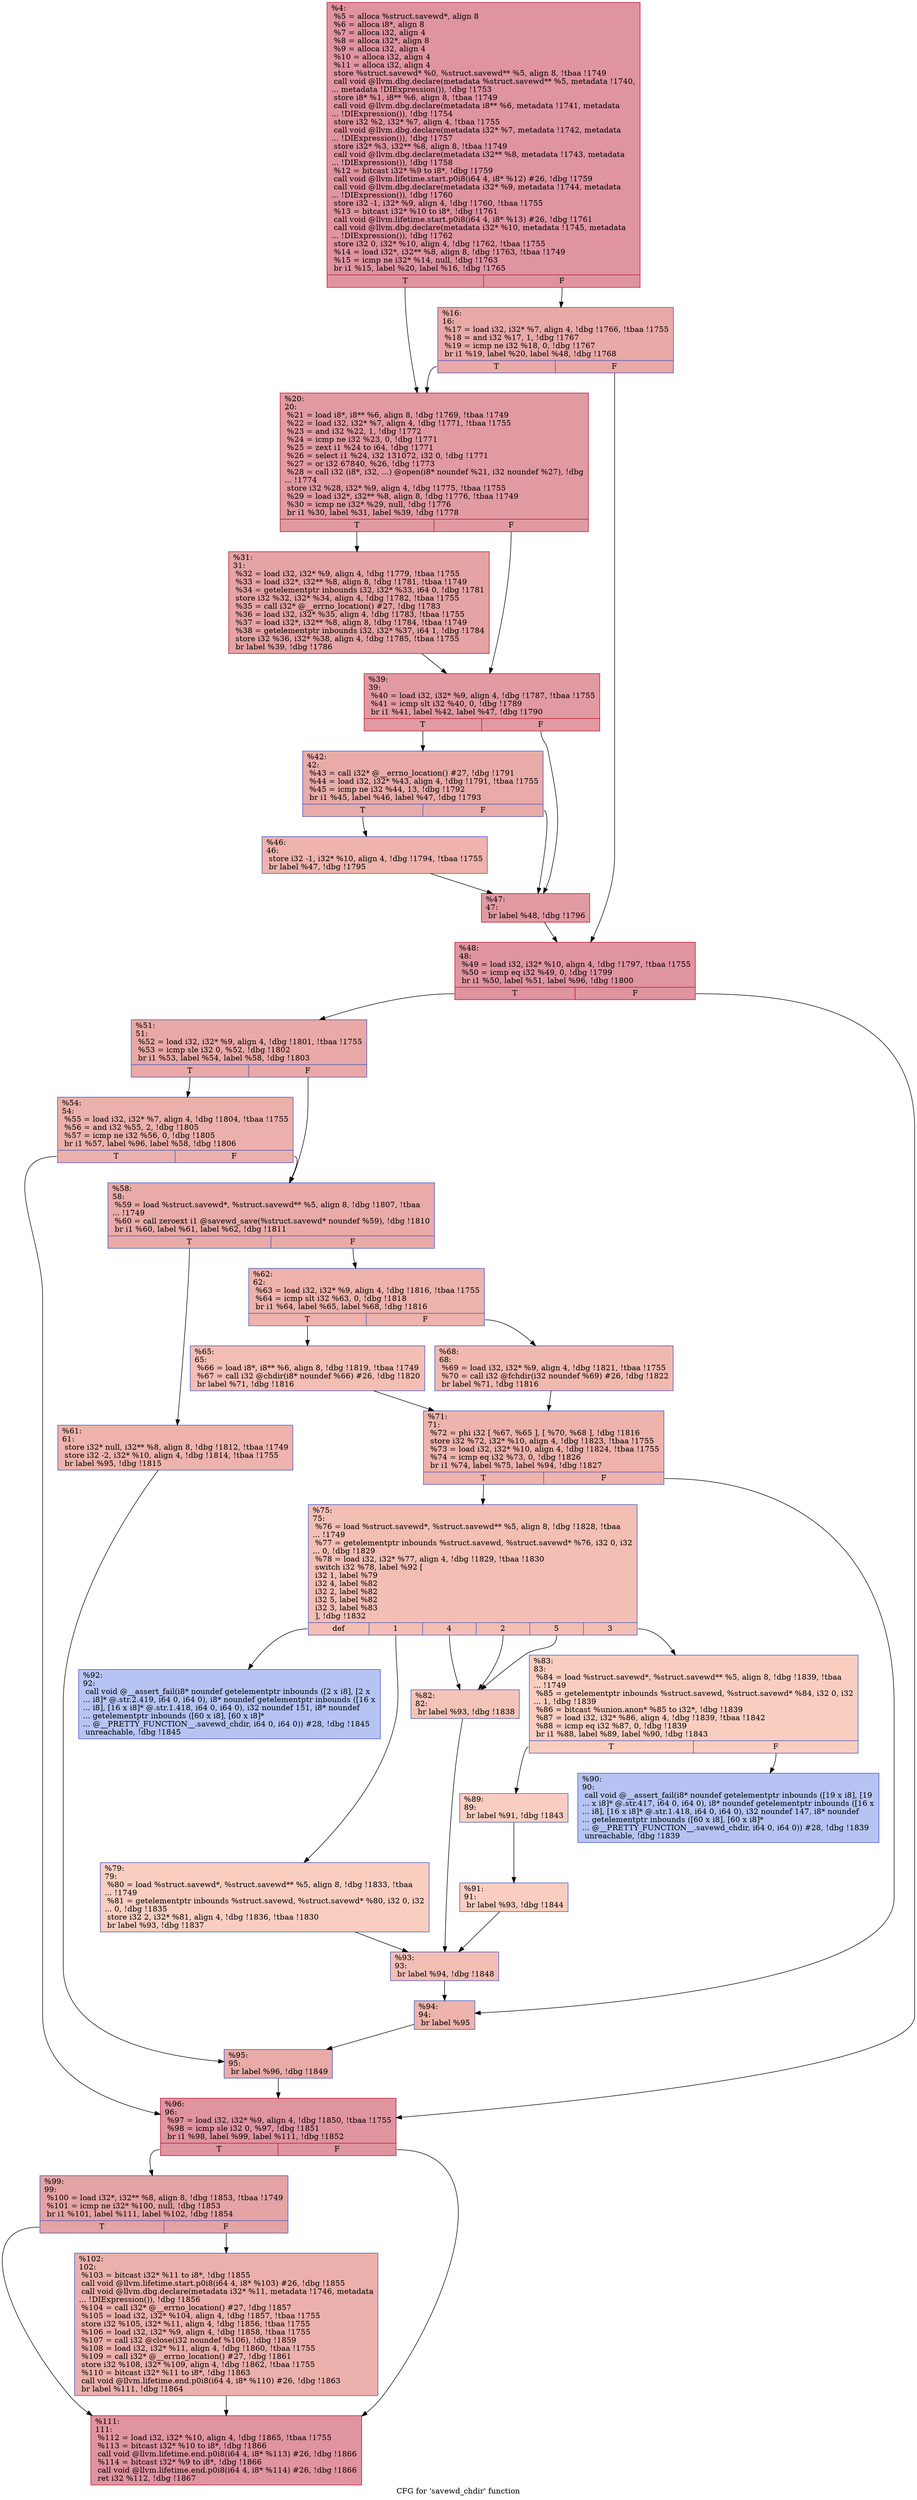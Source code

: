 digraph "CFG for 'savewd_chdir' function" {
	label="CFG for 'savewd_chdir' function";

	Node0x1b2c6e0 [shape=record,color="#b70d28ff", style=filled, fillcolor="#b70d2870",label="{%4:\l  %5 = alloca %struct.savewd*, align 8\l  %6 = alloca i8*, align 8\l  %7 = alloca i32, align 4\l  %8 = alloca i32*, align 8\l  %9 = alloca i32, align 4\l  %10 = alloca i32, align 4\l  %11 = alloca i32, align 4\l  store %struct.savewd* %0, %struct.savewd** %5, align 8, !tbaa !1749\l  call void @llvm.dbg.declare(metadata %struct.savewd** %5, metadata !1740,\l... metadata !DIExpression()), !dbg !1753\l  store i8* %1, i8** %6, align 8, !tbaa !1749\l  call void @llvm.dbg.declare(metadata i8** %6, metadata !1741, metadata\l... !DIExpression()), !dbg !1754\l  store i32 %2, i32* %7, align 4, !tbaa !1755\l  call void @llvm.dbg.declare(metadata i32* %7, metadata !1742, metadata\l... !DIExpression()), !dbg !1757\l  store i32* %3, i32** %8, align 8, !tbaa !1749\l  call void @llvm.dbg.declare(metadata i32** %8, metadata !1743, metadata\l... !DIExpression()), !dbg !1758\l  %12 = bitcast i32* %9 to i8*, !dbg !1759\l  call void @llvm.lifetime.start.p0i8(i64 4, i8* %12) #26, !dbg !1759\l  call void @llvm.dbg.declare(metadata i32* %9, metadata !1744, metadata\l... !DIExpression()), !dbg !1760\l  store i32 -1, i32* %9, align 4, !dbg !1760, !tbaa !1755\l  %13 = bitcast i32* %10 to i8*, !dbg !1761\l  call void @llvm.lifetime.start.p0i8(i64 4, i8* %13) #26, !dbg !1761\l  call void @llvm.dbg.declare(metadata i32* %10, metadata !1745, metadata\l... !DIExpression()), !dbg !1762\l  store i32 0, i32* %10, align 4, !dbg !1762, !tbaa !1755\l  %14 = load i32*, i32** %8, align 8, !dbg !1763, !tbaa !1749\l  %15 = icmp ne i32* %14, null, !dbg !1763\l  br i1 %15, label %20, label %16, !dbg !1765\l|{<s0>T|<s1>F}}"];
	Node0x1b2c6e0:s0 -> Node0x1b2c890;
	Node0x1b2c6e0:s1 -> Node0x1b2c840;
	Node0x1b2c840 [shape=record,color="#3d50c3ff", style=filled, fillcolor="#ca3b3770",label="{%16:\l16:                                               \l  %17 = load i32, i32* %7, align 4, !dbg !1766, !tbaa !1755\l  %18 = and i32 %17, 1, !dbg !1767\l  %19 = icmp ne i32 %18, 0, !dbg !1767\l  br i1 %19, label %20, label %48, !dbg !1768\l|{<s0>T|<s1>F}}"];
	Node0x1b2c840:s0 -> Node0x1b2c890;
	Node0x1b2c840:s1 -> Node0x1b2ca70;
	Node0x1b2c890 [shape=record,color="#b70d28ff", style=filled, fillcolor="#bb1b2c70",label="{%20:\l20:                                               \l  %21 = load i8*, i8** %6, align 8, !dbg !1769, !tbaa !1749\l  %22 = load i32, i32* %7, align 4, !dbg !1771, !tbaa !1755\l  %23 = and i32 %22, 1, !dbg !1772\l  %24 = icmp ne i32 %23, 0, !dbg !1771\l  %25 = zext i1 %24 to i64, !dbg !1771\l  %26 = select i1 %24, i32 131072, i32 0, !dbg !1771\l  %27 = or i32 67840, %26, !dbg !1773\l  %28 = call i32 (i8*, i32, ...) @open(i8* noundef %21, i32 noundef %27), !dbg\l... !1774\l  store i32 %28, i32* %9, align 4, !dbg !1775, !tbaa !1755\l  %29 = load i32*, i32** %8, align 8, !dbg !1776, !tbaa !1749\l  %30 = icmp ne i32* %29, null, !dbg !1776\l  br i1 %30, label %31, label %39, !dbg !1778\l|{<s0>T|<s1>F}}"];
	Node0x1b2c890:s0 -> Node0x1b2c8e0;
	Node0x1b2c890:s1 -> Node0x1b2c930;
	Node0x1b2c8e0 [shape=record,color="#b70d28ff", style=filled, fillcolor="#c32e3170",label="{%31:\l31:                                               \l  %32 = load i32, i32* %9, align 4, !dbg !1779, !tbaa !1755\l  %33 = load i32*, i32** %8, align 8, !dbg !1781, !tbaa !1749\l  %34 = getelementptr inbounds i32, i32* %33, i64 0, !dbg !1781\l  store i32 %32, i32* %34, align 4, !dbg !1782, !tbaa !1755\l  %35 = call i32* @__errno_location() #27, !dbg !1783\l  %36 = load i32, i32* %35, align 4, !dbg !1783, !tbaa !1755\l  %37 = load i32*, i32** %8, align 8, !dbg !1784, !tbaa !1749\l  %38 = getelementptr inbounds i32, i32* %37, i64 1, !dbg !1784\l  store i32 %36, i32* %38, align 4, !dbg !1785, !tbaa !1755\l  br label %39, !dbg !1786\l}"];
	Node0x1b2c8e0 -> Node0x1b2c930;
	Node0x1b2c930 [shape=record,color="#b70d28ff", style=filled, fillcolor="#bb1b2c70",label="{%39:\l39:                                               \l  %40 = load i32, i32* %9, align 4, !dbg !1787, !tbaa !1755\l  %41 = icmp slt i32 %40, 0, !dbg !1789\l  br i1 %41, label %42, label %47, !dbg !1790\l|{<s0>T|<s1>F}}"];
	Node0x1b2c930:s0 -> Node0x1b2c980;
	Node0x1b2c930:s1 -> Node0x1b2ca20;
	Node0x1b2c980 [shape=record,color="#3d50c3ff", style=filled, fillcolor="#cc403a70",label="{%42:\l42:                                               \l  %43 = call i32* @__errno_location() #27, !dbg !1791\l  %44 = load i32, i32* %43, align 4, !dbg !1791, !tbaa !1755\l  %45 = icmp ne i32 %44, 13, !dbg !1792\l  br i1 %45, label %46, label %47, !dbg !1793\l|{<s0>T|<s1>F}}"];
	Node0x1b2c980:s0 -> Node0x1b2c9d0;
	Node0x1b2c980:s1 -> Node0x1b2ca20;
	Node0x1b2c9d0 [shape=record,color="#3d50c3ff", style=filled, fillcolor="#d6524470",label="{%46:\l46:                                               \l  store i32 -1, i32* %10, align 4, !dbg !1794, !tbaa !1755\l  br label %47, !dbg !1795\l}"];
	Node0x1b2c9d0 -> Node0x1b2ca20;
	Node0x1b2ca20 [shape=record,color="#b70d28ff", style=filled, fillcolor="#bb1b2c70",label="{%47:\l47:                                               \l  br label %48, !dbg !1796\l}"];
	Node0x1b2ca20 -> Node0x1b2ca70;
	Node0x1b2ca70 [shape=record,color="#b70d28ff", style=filled, fillcolor="#b70d2870",label="{%48:\l48:                                               \l  %49 = load i32, i32* %10, align 4, !dbg !1797, !tbaa !1755\l  %50 = icmp eq i32 %49, 0, !dbg !1799\l  br i1 %50, label %51, label %96, !dbg !1800\l|{<s0>T|<s1>F}}"];
	Node0x1b2ca70:s0 -> Node0x1b2cac0;
	Node0x1b2ca70:s1 -> Node0x1b2d0b0;
	Node0x1b2cac0 [shape=record,color="#3d50c3ff", style=filled, fillcolor="#ca3b3770",label="{%51:\l51:                                               \l  %52 = load i32, i32* %9, align 4, !dbg !1801, !tbaa !1755\l  %53 = icmp sle i32 0, %52, !dbg !1802\l  br i1 %53, label %54, label %58, !dbg !1803\l|{<s0>T|<s1>F}}"];
	Node0x1b2cac0:s0 -> Node0x1b2cb10;
	Node0x1b2cac0:s1 -> Node0x1b2cb60;
	Node0x1b2cb10 [shape=record,color="#3d50c3ff", style=filled, fillcolor="#d24b4070",label="{%54:\l54:                                               \l  %55 = load i32, i32* %7, align 4, !dbg !1804, !tbaa !1755\l  %56 = and i32 %55, 2, !dbg !1805\l  %57 = icmp ne i32 %56, 0, !dbg !1805\l  br i1 %57, label %96, label %58, !dbg !1806\l|{<s0>T|<s1>F}}"];
	Node0x1b2cb10:s0 -> Node0x1b2d0b0;
	Node0x1b2cb10:s1 -> Node0x1b2cb60;
	Node0x1b2cb60 [shape=record,color="#3d50c3ff", style=filled, fillcolor="#cc403a70",label="{%58:\l58:                                               \l  %59 = load %struct.savewd*, %struct.savewd** %5, align 8, !dbg !1807, !tbaa\l... !1749\l  %60 = call zeroext i1 @savewd_save(%struct.savewd* noundef %59), !dbg !1810\l  br i1 %60, label %61, label %62, !dbg !1811\l|{<s0>T|<s1>F}}"];
	Node0x1b2cb60:s0 -> Node0x1b2cbb0;
	Node0x1b2cb60:s1 -> Node0x1b2cc00;
	Node0x1b2cbb0 [shape=record,color="#3d50c3ff", style=filled, fillcolor="#d6524470",label="{%61:\l61:                                               \l  store i32* null, i32** %8, align 8, !dbg !1812, !tbaa !1749\l  store i32 -2, i32* %10, align 4, !dbg !1814, !tbaa !1755\l  br label %95, !dbg !1815\l}"];
	Node0x1b2cbb0 -> Node0x1b2d060;
	Node0x1b2cc00 [shape=record,color="#3d50c3ff", style=filled, fillcolor="#d6524470",label="{%62:\l62:                                               \l  %63 = load i32, i32* %9, align 4, !dbg !1816, !tbaa !1755\l  %64 = icmp slt i32 %63, 0, !dbg !1818\l  br i1 %64, label %65, label %68, !dbg !1816\l|{<s0>T|<s1>F}}"];
	Node0x1b2cc00:s0 -> Node0x1b2cc50;
	Node0x1b2cc00:s1 -> Node0x1b2cca0;
	Node0x1b2cc50 [shape=record,color="#3d50c3ff", style=filled, fillcolor="#e36c5570",label="{%65:\l65:                                               \l  %66 = load i8*, i8** %6, align 8, !dbg !1819, !tbaa !1749\l  %67 = call i32 @chdir(i8* noundef %66) #26, !dbg !1820\l  br label %71, !dbg !1816\l}"];
	Node0x1b2cc50 -> Node0x1b2ccf0;
	Node0x1b2cca0 [shape=record,color="#3d50c3ff", style=filled, fillcolor="#de614d70",label="{%68:\l68:                                               \l  %69 = load i32, i32* %9, align 4, !dbg !1821, !tbaa !1755\l  %70 = call i32 @fchdir(i32 noundef %69) #26, !dbg !1822\l  br label %71, !dbg !1816\l}"];
	Node0x1b2cca0 -> Node0x1b2ccf0;
	Node0x1b2ccf0 [shape=record,color="#3d50c3ff", style=filled, fillcolor="#d6524470",label="{%71:\l71:                                               \l  %72 = phi i32 [ %67, %65 ], [ %70, %68 ], !dbg !1816\l  store i32 %72, i32* %10, align 4, !dbg !1823, !tbaa !1755\l  %73 = load i32, i32* %10, align 4, !dbg !1824, !tbaa !1755\l  %74 = icmp eq i32 %73, 0, !dbg !1826\l  br i1 %74, label %75, label %94, !dbg !1827\l|{<s0>T|<s1>F}}"];
	Node0x1b2ccf0:s0 -> Node0x1b2cd40;
	Node0x1b2ccf0:s1 -> Node0x1b2d010;
	Node0x1b2cd40 [shape=record,color="#3d50c3ff", style=filled, fillcolor="#e36c5570",label="{%75:\l75:                                               \l  %76 = load %struct.savewd*, %struct.savewd** %5, align 8, !dbg !1828, !tbaa\l... !1749\l  %77 = getelementptr inbounds %struct.savewd, %struct.savewd* %76, i32 0, i32\l... 0, !dbg !1829\l  %78 = load i32, i32* %77, align 4, !dbg !1829, !tbaa !1830\l  switch i32 %78, label %92 [\l    i32 1, label %79\l    i32 4, label %82\l    i32 2, label %82\l    i32 5, label %82\l    i32 3, label %83\l  ], !dbg !1832\l|{<s0>def|<s1>1|<s2>4|<s3>2|<s4>5|<s5>3}}"];
	Node0x1b2cd40:s0 -> Node0x1b2cf70;
	Node0x1b2cd40:s1 -> Node0x1b2cd90;
	Node0x1b2cd40:s2 -> Node0x1b2cde0;
	Node0x1b2cd40:s3 -> Node0x1b2cde0;
	Node0x1b2cd40:s4 -> Node0x1b2cde0;
	Node0x1b2cd40:s5 -> Node0x1b2ce30;
	Node0x1b2cd90 [shape=record,color="#3d50c3ff", style=filled, fillcolor="#f2907270",label="{%79:\l79:                                               \l  %80 = load %struct.savewd*, %struct.savewd** %5, align 8, !dbg !1833, !tbaa\l... !1749\l  %81 = getelementptr inbounds %struct.savewd, %struct.savewd* %80, i32 0, i32\l... 0, !dbg !1835\l  store i32 2, i32* %81, align 4, !dbg !1836, !tbaa !1830\l  br label %93, !dbg !1837\l}"];
	Node0x1b2cd90 -> Node0x1b2cfc0;
	Node0x1b2cde0 [shape=record,color="#3d50c3ff", style=filled, fillcolor="#e97a5f70",label="{%82:\l82:                                               \l  br label %93, !dbg !1838\l}"];
	Node0x1b2cde0 -> Node0x1b2cfc0;
	Node0x1b2ce30 [shape=record,color="#3d50c3ff", style=filled, fillcolor="#f2907270",label="{%83:\l83:                                               \l  %84 = load %struct.savewd*, %struct.savewd** %5, align 8, !dbg !1839, !tbaa\l... !1749\l  %85 = getelementptr inbounds %struct.savewd, %struct.savewd* %84, i32 0, i32\l... 1, !dbg !1839\l  %86 = bitcast %union.anon* %85 to i32*, !dbg !1839\l  %87 = load i32, i32* %86, align 4, !dbg !1839, !tbaa !1842\l  %88 = icmp eq i32 %87, 0, !dbg !1839\l  br i1 %88, label %89, label %90, !dbg !1843\l|{<s0>T|<s1>F}}"];
	Node0x1b2ce30:s0 -> Node0x1b2ce80;
	Node0x1b2ce30:s1 -> Node0x1b2ced0;
	Node0x1b2ce80 [shape=record,color="#3d50c3ff", style=filled, fillcolor="#f2907270",label="{%89:\l89:                                               \l  br label %91, !dbg !1843\l}"];
	Node0x1b2ce80 -> Node0x1b2cf20;
	Node0x1b2ced0 [shape=record,color="#3d50c3ff", style=filled, fillcolor="#5b7ae570",label="{%90:\l90:                                               \l  call void @__assert_fail(i8* noundef getelementptr inbounds ([19 x i8], [19\l... x i8]* @.str.417, i64 0, i64 0), i8* noundef getelementptr inbounds ([16 x\l... i8], [16 x i8]* @.str.1.418, i64 0, i64 0), i32 noundef 147, i8* noundef\l... getelementptr inbounds ([60 x i8], [60 x i8]*\l... @__PRETTY_FUNCTION__.savewd_chdir, i64 0, i64 0)) #28, !dbg !1839\l  unreachable, !dbg !1839\l}"];
	Node0x1b2cf20 [shape=record,color="#3d50c3ff", style=filled, fillcolor="#f2907270",label="{%91:\l91:                                               \l  br label %93, !dbg !1844\l}"];
	Node0x1b2cf20 -> Node0x1b2cfc0;
	Node0x1b2cf70 [shape=record,color="#3d50c3ff", style=filled, fillcolor="#5b7ae570",label="{%92:\l92:                                               \l  call void @__assert_fail(i8* noundef getelementptr inbounds ([2 x i8], [2 x\l... i8]* @.str.2.419, i64 0, i64 0), i8* noundef getelementptr inbounds ([16 x\l... i8], [16 x i8]* @.str.1.418, i64 0, i64 0), i32 noundef 151, i8* noundef\l... getelementptr inbounds ([60 x i8], [60 x i8]*\l... @__PRETTY_FUNCTION__.savewd_chdir, i64 0, i64 0)) #28, !dbg !1845\l  unreachable, !dbg !1845\l}"];
	Node0x1b2cfc0 [shape=record,color="#3d50c3ff", style=filled, fillcolor="#e36c5570",label="{%93:\l93:                                               \l  br label %94, !dbg !1848\l}"];
	Node0x1b2cfc0 -> Node0x1b2d010;
	Node0x1b2d010 [shape=record,color="#3d50c3ff", style=filled, fillcolor="#d6524470",label="{%94:\l94:                                               \l  br label %95\l}"];
	Node0x1b2d010 -> Node0x1b2d060;
	Node0x1b2d060 [shape=record,color="#3d50c3ff", style=filled, fillcolor="#cc403a70",label="{%95:\l95:                                               \l  br label %96, !dbg !1849\l}"];
	Node0x1b2d060 -> Node0x1b2d0b0;
	Node0x1b2d0b0 [shape=record,color="#b70d28ff", style=filled, fillcolor="#b70d2870",label="{%96:\l96:                                               \l  %97 = load i32, i32* %9, align 4, !dbg !1850, !tbaa !1755\l  %98 = icmp sle i32 0, %97, !dbg !1851\l  br i1 %98, label %99, label %111, !dbg !1852\l|{<s0>T|<s1>F}}"];
	Node0x1b2d0b0:s0 -> Node0x1b2d100;
	Node0x1b2d0b0:s1 -> Node0x1b2d1a0;
	Node0x1b2d100 [shape=record,color="#3d50c3ff", style=filled, fillcolor="#c32e3170",label="{%99:\l99:                                               \l  %100 = load i32*, i32** %8, align 8, !dbg !1853, !tbaa !1749\l  %101 = icmp ne i32* %100, null, !dbg !1853\l  br i1 %101, label %111, label %102, !dbg !1854\l|{<s0>T|<s1>F}}"];
	Node0x1b2d100:s0 -> Node0x1b2d1a0;
	Node0x1b2d100:s1 -> Node0x1b2d150;
	Node0x1b2d150 [shape=record,color="#3d50c3ff", style=filled, fillcolor="#d24b4070",label="{%102:\l102:                                              \l  %103 = bitcast i32* %11 to i8*, !dbg !1855\l  call void @llvm.lifetime.start.p0i8(i64 4, i8* %103) #26, !dbg !1855\l  call void @llvm.dbg.declare(metadata i32* %11, metadata !1746, metadata\l... !DIExpression()), !dbg !1856\l  %104 = call i32* @__errno_location() #27, !dbg !1857\l  %105 = load i32, i32* %104, align 4, !dbg !1857, !tbaa !1755\l  store i32 %105, i32* %11, align 4, !dbg !1856, !tbaa !1755\l  %106 = load i32, i32* %9, align 4, !dbg !1858, !tbaa !1755\l  %107 = call i32 @close(i32 noundef %106), !dbg !1859\l  %108 = load i32, i32* %11, align 4, !dbg !1860, !tbaa !1755\l  %109 = call i32* @__errno_location() #27, !dbg !1861\l  store i32 %108, i32* %109, align 4, !dbg !1862, !tbaa !1755\l  %110 = bitcast i32* %11 to i8*, !dbg !1863\l  call void @llvm.lifetime.end.p0i8(i64 4, i8* %110) #26, !dbg !1863\l  br label %111, !dbg !1864\l}"];
	Node0x1b2d150 -> Node0x1b2d1a0;
	Node0x1b2d1a0 [shape=record,color="#b70d28ff", style=filled, fillcolor="#b70d2870",label="{%111:\l111:                                              \l  %112 = load i32, i32* %10, align 4, !dbg !1865, !tbaa !1755\l  %113 = bitcast i32* %10 to i8*, !dbg !1866\l  call void @llvm.lifetime.end.p0i8(i64 4, i8* %113) #26, !dbg !1866\l  %114 = bitcast i32* %9 to i8*, !dbg !1866\l  call void @llvm.lifetime.end.p0i8(i64 4, i8* %114) #26, !dbg !1866\l  ret i32 %112, !dbg !1867\l}"];
}

